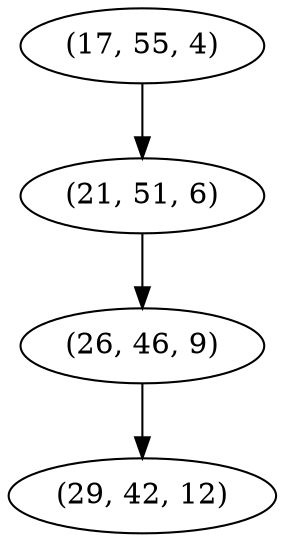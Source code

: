 digraph tree {
    "(17, 55, 4)";
    "(21, 51, 6)";
    "(26, 46, 9)";
    "(29, 42, 12)";
    "(17, 55, 4)" -> "(21, 51, 6)";
    "(21, 51, 6)" -> "(26, 46, 9)";
    "(26, 46, 9)" -> "(29, 42, 12)";
}
